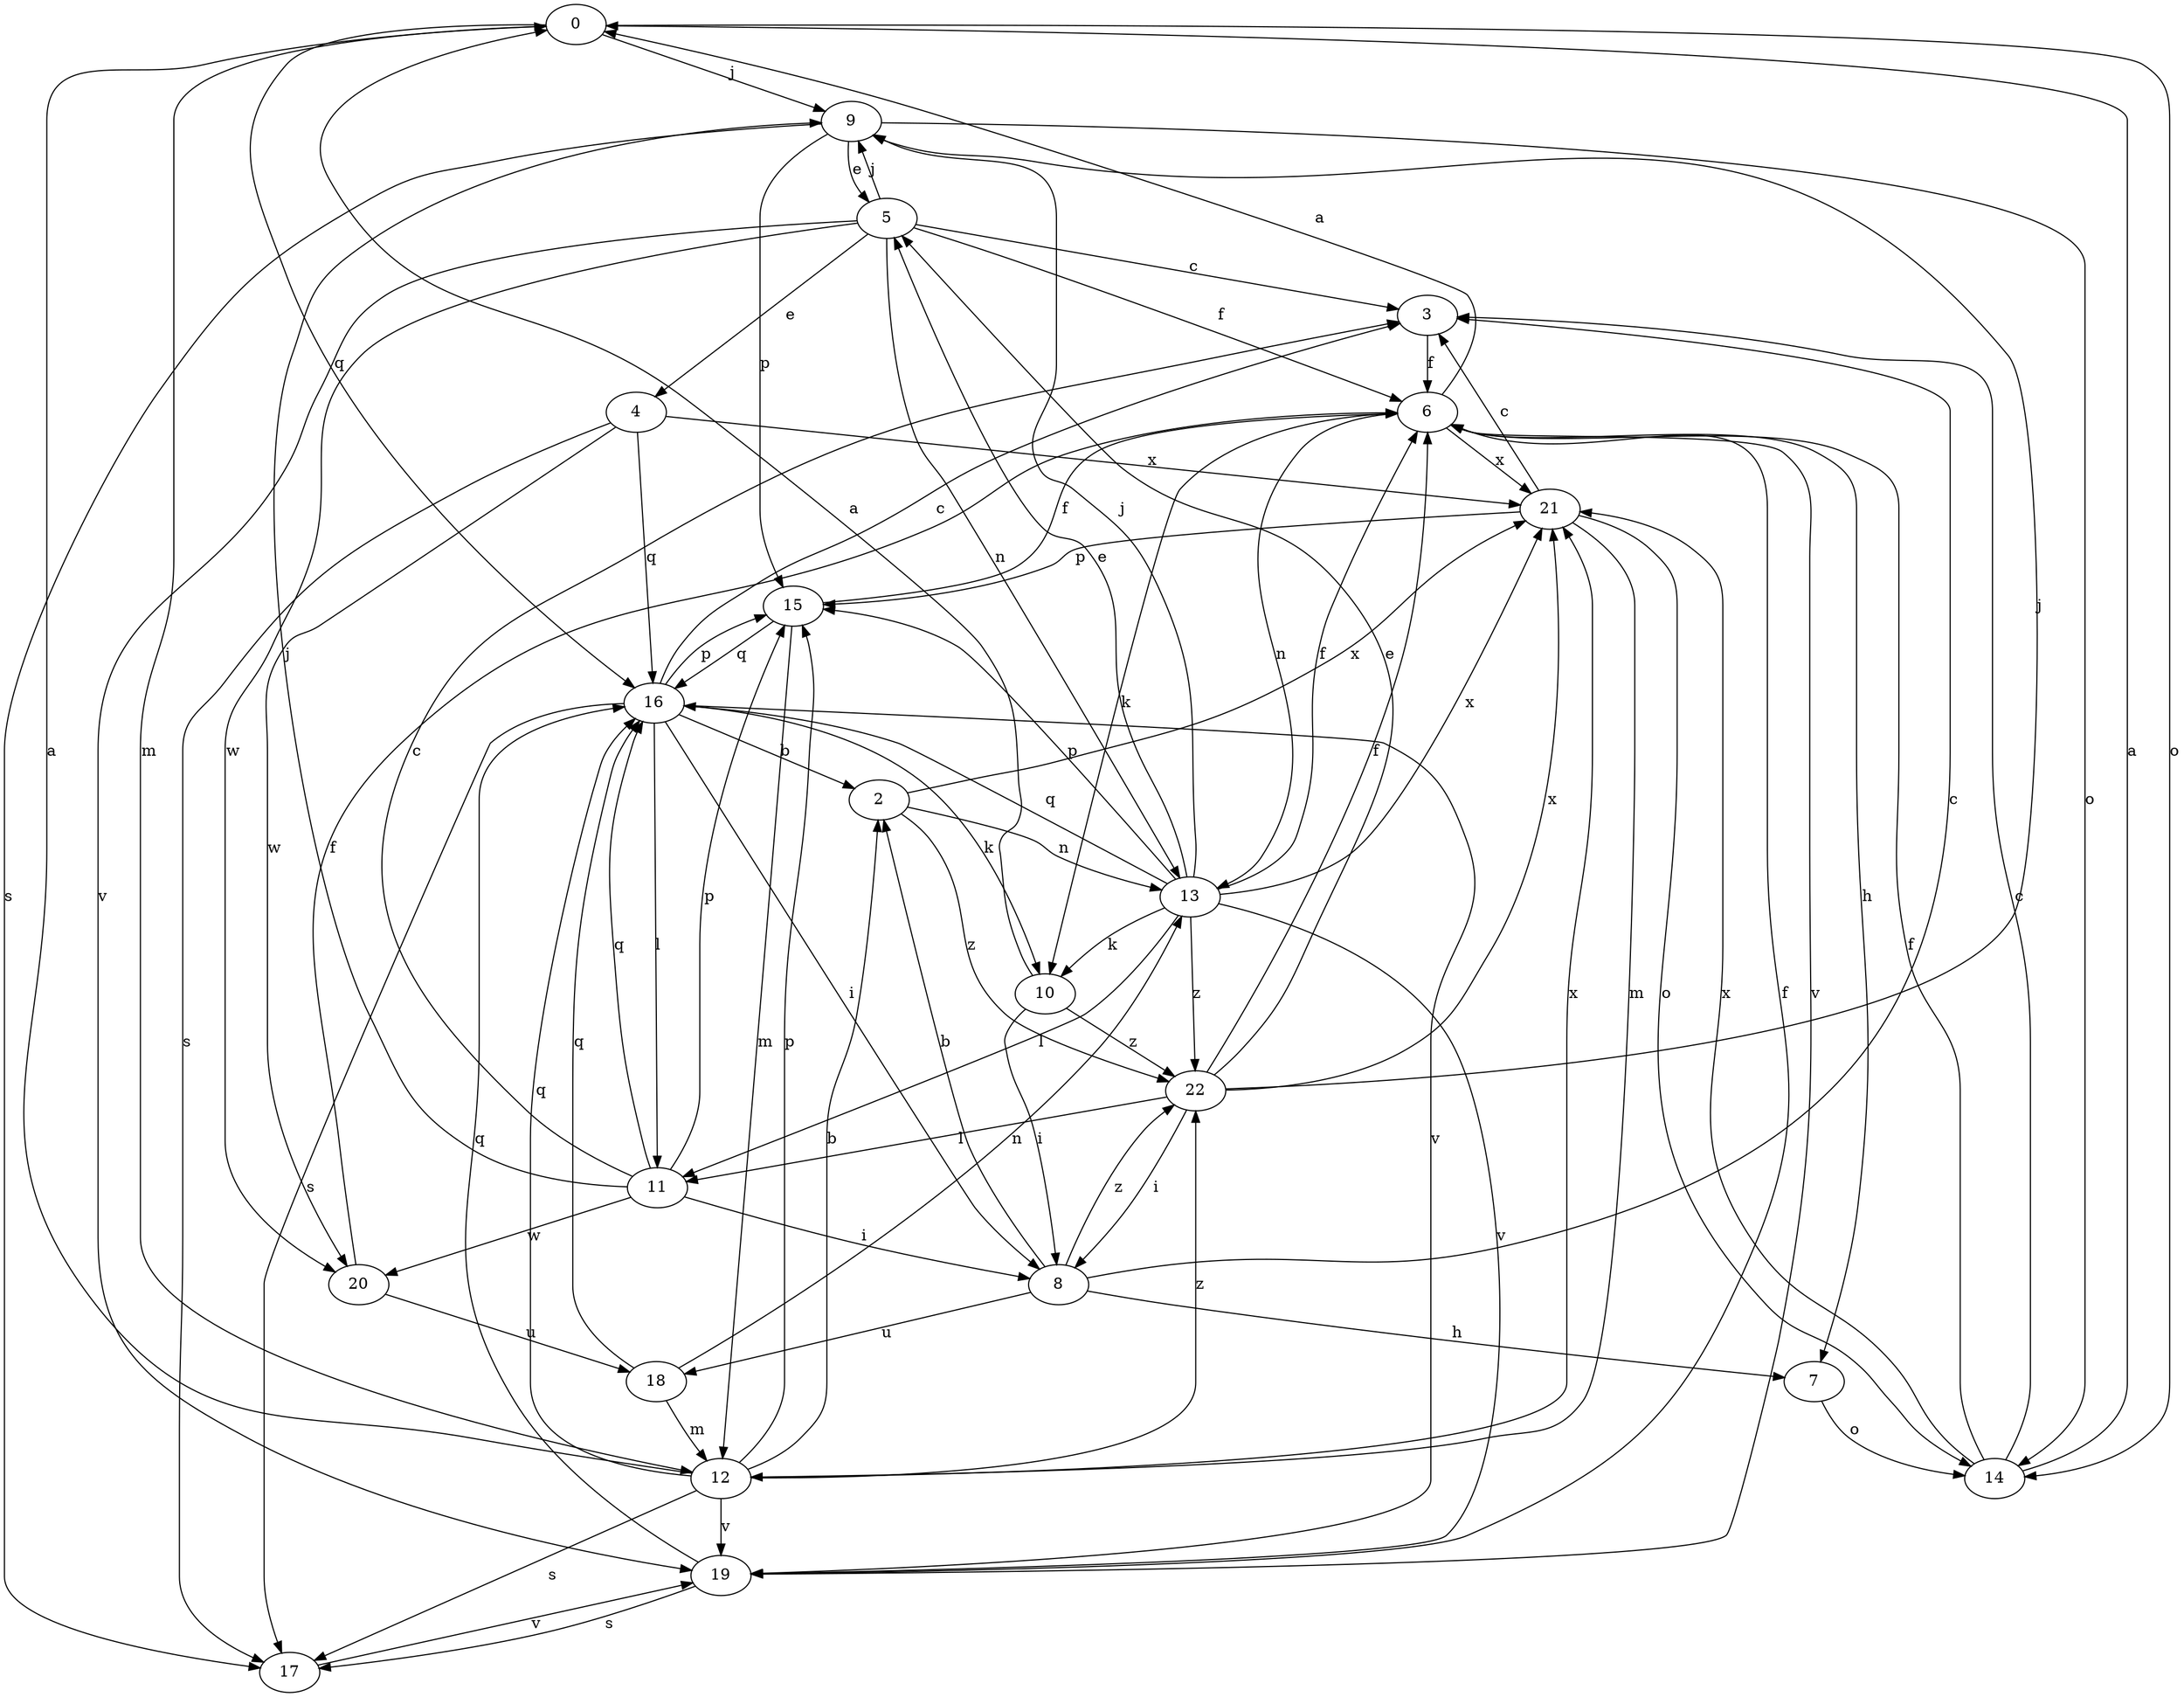 strict digraph  {
0;
2;
3;
4;
5;
6;
7;
8;
9;
10;
11;
12;
13;
14;
15;
16;
17;
18;
19;
20;
21;
22;
0 -> 9  [label=j];
0 -> 12  [label=m];
0 -> 14  [label=o];
0 -> 16  [label=q];
2 -> 13  [label=n];
2 -> 21  [label=x];
2 -> 22  [label=z];
3 -> 6  [label=f];
4 -> 16  [label=q];
4 -> 17  [label=s];
4 -> 20  [label=w];
4 -> 21  [label=x];
5 -> 3  [label=c];
5 -> 4  [label=e];
5 -> 6  [label=f];
5 -> 9  [label=j];
5 -> 13  [label=n];
5 -> 19  [label=v];
5 -> 20  [label=w];
6 -> 0  [label=a];
6 -> 7  [label=h];
6 -> 10  [label=k];
6 -> 13  [label=n];
6 -> 19  [label=v];
6 -> 21  [label=x];
7 -> 14  [label=o];
8 -> 2  [label=b];
8 -> 3  [label=c];
8 -> 7  [label=h];
8 -> 18  [label=u];
8 -> 22  [label=z];
9 -> 5  [label=e];
9 -> 14  [label=o];
9 -> 15  [label=p];
9 -> 17  [label=s];
10 -> 0  [label=a];
10 -> 8  [label=i];
10 -> 22  [label=z];
11 -> 3  [label=c];
11 -> 8  [label=i];
11 -> 9  [label=j];
11 -> 15  [label=p];
11 -> 16  [label=q];
11 -> 20  [label=w];
12 -> 0  [label=a];
12 -> 2  [label=b];
12 -> 15  [label=p];
12 -> 16  [label=q];
12 -> 17  [label=s];
12 -> 19  [label=v];
12 -> 21  [label=x];
12 -> 22  [label=z];
13 -> 5  [label=e];
13 -> 6  [label=f];
13 -> 9  [label=j];
13 -> 10  [label=k];
13 -> 11  [label=l];
13 -> 15  [label=p];
13 -> 16  [label=q];
13 -> 19  [label=v];
13 -> 21  [label=x];
13 -> 22  [label=z];
14 -> 0  [label=a];
14 -> 3  [label=c];
14 -> 6  [label=f];
14 -> 21  [label=x];
15 -> 6  [label=f];
15 -> 12  [label=m];
15 -> 16  [label=q];
16 -> 2  [label=b];
16 -> 3  [label=c];
16 -> 8  [label=i];
16 -> 10  [label=k];
16 -> 11  [label=l];
16 -> 15  [label=p];
16 -> 17  [label=s];
16 -> 19  [label=v];
17 -> 19  [label=v];
18 -> 12  [label=m];
18 -> 13  [label=n];
18 -> 16  [label=q];
19 -> 6  [label=f];
19 -> 16  [label=q];
19 -> 17  [label=s];
20 -> 6  [label=f];
20 -> 18  [label=u];
21 -> 3  [label=c];
21 -> 12  [label=m];
21 -> 14  [label=o];
21 -> 15  [label=p];
22 -> 5  [label=e];
22 -> 6  [label=f];
22 -> 8  [label=i];
22 -> 9  [label=j];
22 -> 11  [label=l];
22 -> 21  [label=x];
}
